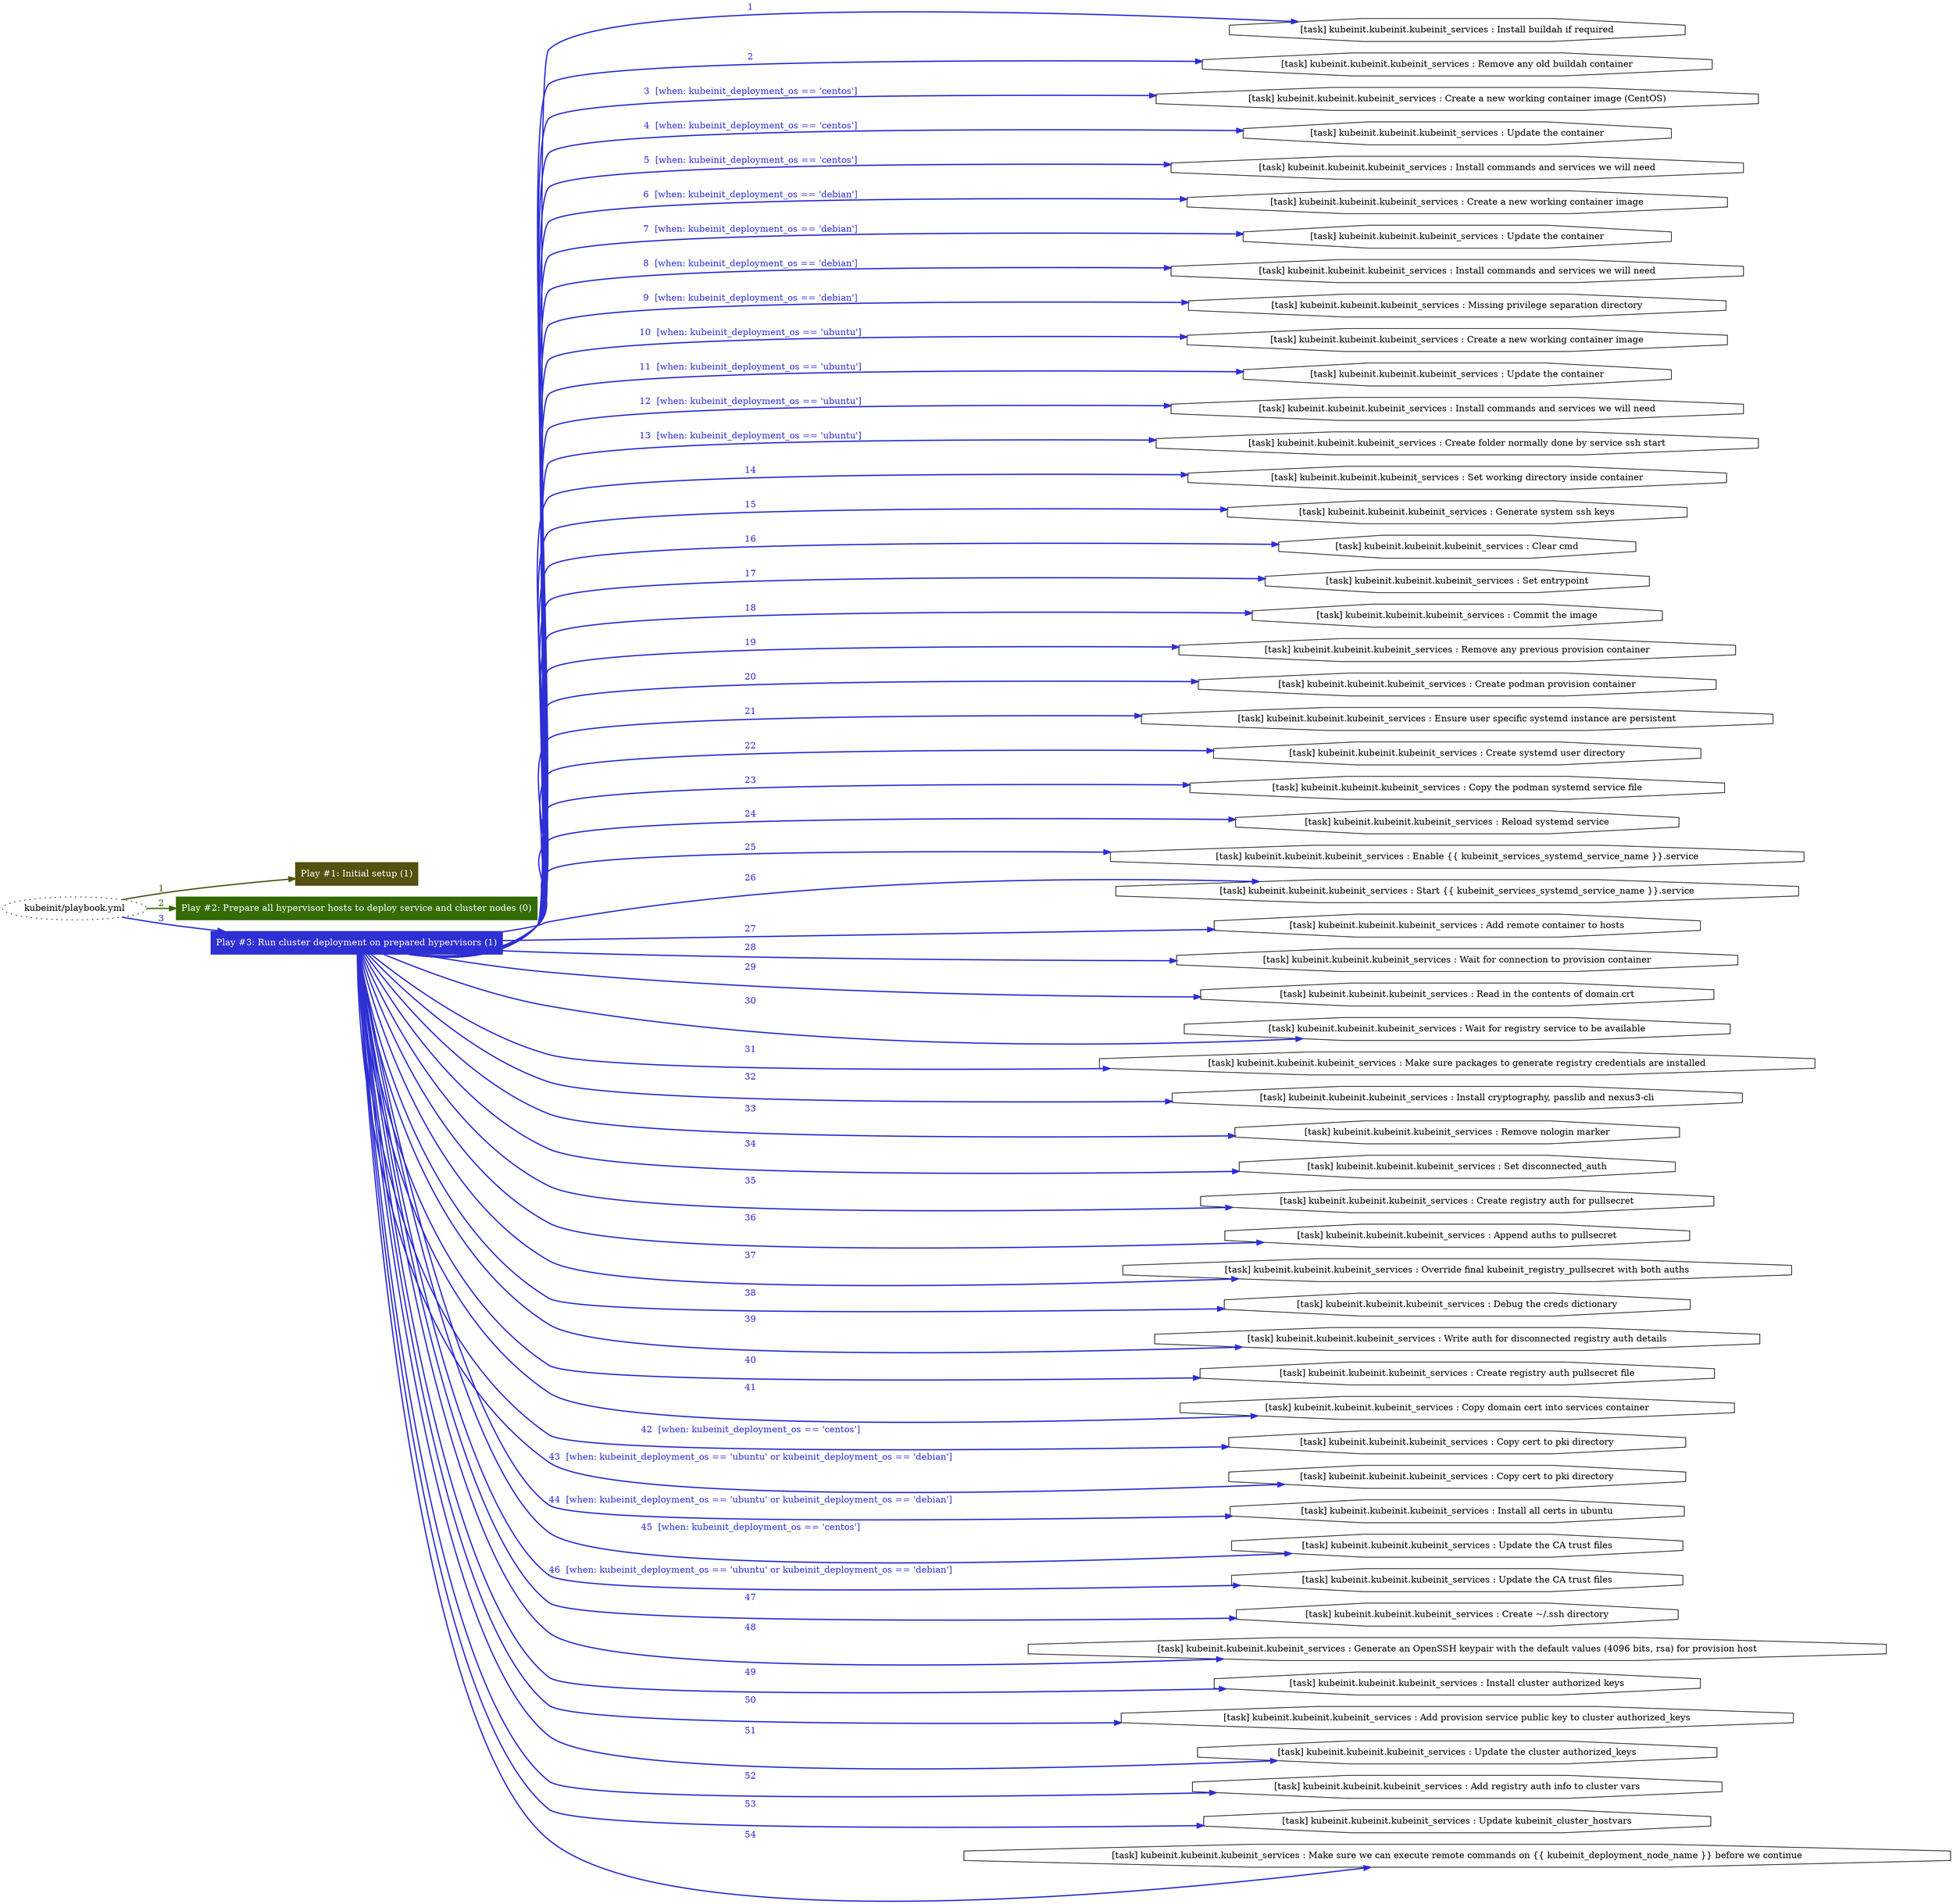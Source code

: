 digraph "kubeinit/playbook.yml "{
	graph [concentrate=true ordering=in rankdir=LR ratio=fill]
	edge [esep=5 sep=10]
	"kubeinit/playbook.yml" [id=root_node style=dotted]
	subgraph "Play #1: Initial setup (1) "{
		"Play #1: Initial setup (1)" [color="#54510e" fontcolor="#ffffff" id="play_ff75f0b4-83cf-4878-a5da-8ffcaaf4b6b9" shape=box style=filled tooltip=localhost]
		"kubeinit/playbook.yml" -> "Play #1: Initial setup (1)" [label=1 color="#54510e" fontcolor="#54510e" id="edge_78e02bdf-a23f-4222-af74-a03a5655ec33" style=bold]
	}
	subgraph "Play #2: Prepare all hypervisor hosts to deploy service and cluster nodes (0) "{
		"Play #2: Prepare all hypervisor hosts to deploy service and cluster nodes (0)" [color="#356b04" fontcolor="#ffffff" id="play_099c554c-ec69-4cd5-a097-c77d21dc4bf7" shape=box style=filled tooltip=""]
		"kubeinit/playbook.yml" -> "Play #2: Prepare all hypervisor hosts to deploy service and cluster nodes (0)" [label=2 color="#356b04" fontcolor="#356b04" id="edge_5a2e9604-33d0-459f-9671-cade6647dbef" style=bold]
	}
	subgraph "Play #3: Run cluster deployment on prepared hypervisors (1) "{
		"Play #3: Run cluster deployment on prepared hypervisors (1)" [color="#2f30d3" fontcolor="#ffffff" id="play_ea9cb650-2e9e-429e-a15c-d0f8755bfd99" shape=box style=filled tooltip=localhost]
		"kubeinit/playbook.yml" -> "Play #3: Run cluster deployment on prepared hypervisors (1)" [label=3 color="#2f30d3" fontcolor="#2f30d3" id="edge_c5c322dc-8b12-442a-aca1-b9c2102df13d" style=bold]
		"task_4634ce47-b25b-4a61-abc1-1f4a2515075e" [label="[task] kubeinit.kubeinit.kubeinit_services : Install buildah if required" id="task_4634ce47-b25b-4a61-abc1-1f4a2515075e" shape=octagon tooltip="[task] kubeinit.kubeinit.kubeinit_services : Install buildah if required"]
		"Play #3: Run cluster deployment on prepared hypervisors (1)" -> "task_4634ce47-b25b-4a61-abc1-1f4a2515075e" [label=1 color="#2f30d3" fontcolor="#2f30d3" id="edge_5539c42f-2fdc-482a-afcb-77a53e2fa36b" style=bold]
		"task_580fa3ab-0e6b-41cc-8181-f7c657a462aa" [label="[task] kubeinit.kubeinit.kubeinit_services : Remove any old buildah container" id="task_580fa3ab-0e6b-41cc-8181-f7c657a462aa" shape=octagon tooltip="[task] kubeinit.kubeinit.kubeinit_services : Remove any old buildah container"]
		"Play #3: Run cluster deployment on prepared hypervisors (1)" -> "task_580fa3ab-0e6b-41cc-8181-f7c657a462aa" [label=2 color="#2f30d3" fontcolor="#2f30d3" id="edge_3c1d4089-6caf-4a7a-bcad-eb59919c6e18" style=bold]
		"task_a349e465-ab3a-4fd1-a88e-ceea141685e0" [label="[task] kubeinit.kubeinit.kubeinit_services : Create a new working container image (CentOS)" id="task_a349e465-ab3a-4fd1-a88e-ceea141685e0" shape=octagon tooltip="[task] kubeinit.kubeinit.kubeinit_services : Create a new working container image (CentOS)"]
		"Play #3: Run cluster deployment on prepared hypervisors (1)" -> "task_a349e465-ab3a-4fd1-a88e-ceea141685e0" [label="3  [when: kubeinit_deployment_os == 'centos']" color="#2f30d3" fontcolor="#2f30d3" id="edge_891108e0-000b-43f6-8ef8-c454deef95cc" style=bold]
		"task_3a7d7c57-598c-4249-99f4-4274f8c5dc12" [label="[task] kubeinit.kubeinit.kubeinit_services : Update the container" id="task_3a7d7c57-598c-4249-99f4-4274f8c5dc12" shape=octagon tooltip="[task] kubeinit.kubeinit.kubeinit_services : Update the container"]
		"Play #3: Run cluster deployment on prepared hypervisors (1)" -> "task_3a7d7c57-598c-4249-99f4-4274f8c5dc12" [label="4  [when: kubeinit_deployment_os == 'centos']" color="#2f30d3" fontcolor="#2f30d3" id="edge_81595225-4dc4-4b58-b2c1-5f28e3c43cdb" style=bold]
		"task_8ec66e6e-ef77-4a6f-9caf-cf8f8ec3036a" [label="[task] kubeinit.kubeinit.kubeinit_services : Install commands and services we will need" id="task_8ec66e6e-ef77-4a6f-9caf-cf8f8ec3036a" shape=octagon tooltip="[task] kubeinit.kubeinit.kubeinit_services : Install commands and services we will need"]
		"Play #3: Run cluster deployment on prepared hypervisors (1)" -> "task_8ec66e6e-ef77-4a6f-9caf-cf8f8ec3036a" [label="5  [when: kubeinit_deployment_os == 'centos']" color="#2f30d3" fontcolor="#2f30d3" id="edge_72605633-40d1-443d-8a17-e29835009cfa" style=bold]
		"task_2173ad58-ec23-4fe1-a898-714113a2f98c" [label="[task] kubeinit.kubeinit.kubeinit_services : Create a new working container image" id="task_2173ad58-ec23-4fe1-a898-714113a2f98c" shape=octagon tooltip="[task] kubeinit.kubeinit.kubeinit_services : Create a new working container image"]
		"Play #3: Run cluster deployment on prepared hypervisors (1)" -> "task_2173ad58-ec23-4fe1-a898-714113a2f98c" [label="6  [when: kubeinit_deployment_os == 'debian']" color="#2f30d3" fontcolor="#2f30d3" id="edge_49ab11c5-da2d-4c2c-a350-d641808e1473" style=bold]
		"task_af1cf08a-2b12-4567-8b8e-b725a062fa0e" [label="[task] kubeinit.kubeinit.kubeinit_services : Update the container" id="task_af1cf08a-2b12-4567-8b8e-b725a062fa0e" shape=octagon tooltip="[task] kubeinit.kubeinit.kubeinit_services : Update the container"]
		"Play #3: Run cluster deployment on prepared hypervisors (1)" -> "task_af1cf08a-2b12-4567-8b8e-b725a062fa0e" [label="7  [when: kubeinit_deployment_os == 'debian']" color="#2f30d3" fontcolor="#2f30d3" id="edge_81adc63a-6764-4253-a3c6-319f4e514399" style=bold]
		"task_4b85a723-0d9d-4b22-9d84-ae895d39ffb4" [label="[task] kubeinit.kubeinit.kubeinit_services : Install commands and services we will need" id="task_4b85a723-0d9d-4b22-9d84-ae895d39ffb4" shape=octagon tooltip="[task] kubeinit.kubeinit.kubeinit_services : Install commands and services we will need"]
		"Play #3: Run cluster deployment on prepared hypervisors (1)" -> "task_4b85a723-0d9d-4b22-9d84-ae895d39ffb4" [label="8  [when: kubeinit_deployment_os == 'debian']" color="#2f30d3" fontcolor="#2f30d3" id="edge_64abb8e9-88a7-43ce-a93e-f9885f12e296" style=bold]
		"task_09ff8927-71d7-4fed-b4c8-9c2085b5a289" [label="[task] kubeinit.kubeinit.kubeinit_services : Missing privilege separation directory" id="task_09ff8927-71d7-4fed-b4c8-9c2085b5a289" shape=octagon tooltip="[task] kubeinit.kubeinit.kubeinit_services : Missing privilege separation directory"]
		"Play #3: Run cluster deployment on prepared hypervisors (1)" -> "task_09ff8927-71d7-4fed-b4c8-9c2085b5a289" [label="9  [when: kubeinit_deployment_os == 'debian']" color="#2f30d3" fontcolor="#2f30d3" id="edge_2ce03bae-ffea-4da7-8de6-878ad56186ee" style=bold]
		"task_ebaf0da0-55bc-4ec8-88d1-160605121dd4" [label="[task] kubeinit.kubeinit.kubeinit_services : Create a new working container image" id="task_ebaf0da0-55bc-4ec8-88d1-160605121dd4" shape=octagon tooltip="[task] kubeinit.kubeinit.kubeinit_services : Create a new working container image"]
		"Play #3: Run cluster deployment on prepared hypervisors (1)" -> "task_ebaf0da0-55bc-4ec8-88d1-160605121dd4" [label="10  [when: kubeinit_deployment_os == 'ubuntu']" color="#2f30d3" fontcolor="#2f30d3" id="edge_8f15c638-5075-4652-b7da-1b28743bc822" style=bold]
		"task_89544bdb-4622-463b-83d7-8716207d68a2" [label="[task] kubeinit.kubeinit.kubeinit_services : Update the container" id="task_89544bdb-4622-463b-83d7-8716207d68a2" shape=octagon tooltip="[task] kubeinit.kubeinit.kubeinit_services : Update the container"]
		"Play #3: Run cluster deployment on prepared hypervisors (1)" -> "task_89544bdb-4622-463b-83d7-8716207d68a2" [label="11  [when: kubeinit_deployment_os == 'ubuntu']" color="#2f30d3" fontcolor="#2f30d3" id="edge_29542cd5-5e53-421e-9061-8b802422619e" style=bold]
		"task_b8fde8b9-2b8f-4636-9425-9f8f6df80282" [label="[task] kubeinit.kubeinit.kubeinit_services : Install commands and services we will need" id="task_b8fde8b9-2b8f-4636-9425-9f8f6df80282" shape=octagon tooltip="[task] kubeinit.kubeinit.kubeinit_services : Install commands and services we will need"]
		"Play #3: Run cluster deployment on prepared hypervisors (1)" -> "task_b8fde8b9-2b8f-4636-9425-9f8f6df80282" [label="12  [when: kubeinit_deployment_os == 'ubuntu']" color="#2f30d3" fontcolor="#2f30d3" id="edge_2069f07c-bfa8-4a2a-b412-bac97a4c49dd" style=bold]
		"task_128a671b-c50c-4e4c-b6c6-22133a74f614" [label="[task] kubeinit.kubeinit.kubeinit_services : Create folder normally done by service ssh start" id="task_128a671b-c50c-4e4c-b6c6-22133a74f614" shape=octagon tooltip="[task] kubeinit.kubeinit.kubeinit_services : Create folder normally done by service ssh start"]
		"Play #3: Run cluster deployment on prepared hypervisors (1)" -> "task_128a671b-c50c-4e4c-b6c6-22133a74f614" [label="13  [when: kubeinit_deployment_os == 'ubuntu']" color="#2f30d3" fontcolor="#2f30d3" id="edge_7aaef096-4c70-44aa-9ef6-ce01858d63f7" style=bold]
		"task_d0573139-0ff8-4ccc-939f-cf2653b109dc" [label="[task] kubeinit.kubeinit.kubeinit_services : Set working directory inside container" id="task_d0573139-0ff8-4ccc-939f-cf2653b109dc" shape=octagon tooltip="[task] kubeinit.kubeinit.kubeinit_services : Set working directory inside container"]
		"Play #3: Run cluster deployment on prepared hypervisors (1)" -> "task_d0573139-0ff8-4ccc-939f-cf2653b109dc" [label=14 color="#2f30d3" fontcolor="#2f30d3" id="edge_34f76d8c-447b-458e-b667-3b7681268de4" style=bold]
		"task_3ba2a713-dcfd-4df2-9304-ec1106134b64" [label="[task] kubeinit.kubeinit.kubeinit_services : Generate system ssh keys" id="task_3ba2a713-dcfd-4df2-9304-ec1106134b64" shape=octagon tooltip="[task] kubeinit.kubeinit.kubeinit_services : Generate system ssh keys"]
		"Play #3: Run cluster deployment on prepared hypervisors (1)" -> "task_3ba2a713-dcfd-4df2-9304-ec1106134b64" [label=15 color="#2f30d3" fontcolor="#2f30d3" id="edge_1d737472-94d4-4f99-b15e-d46f5cf67e68" style=bold]
		"task_d2af1998-b4e6-476c-8ee1-823ad59d44ee" [label="[task] kubeinit.kubeinit.kubeinit_services : Clear cmd" id="task_d2af1998-b4e6-476c-8ee1-823ad59d44ee" shape=octagon tooltip="[task] kubeinit.kubeinit.kubeinit_services : Clear cmd"]
		"Play #3: Run cluster deployment on prepared hypervisors (1)" -> "task_d2af1998-b4e6-476c-8ee1-823ad59d44ee" [label=16 color="#2f30d3" fontcolor="#2f30d3" id="edge_1a7c574e-21cb-4243-8b24-a82c1fab9d9f" style=bold]
		"task_ff8e130f-91c7-42d9-9937-5582a4a541bc" [label="[task] kubeinit.kubeinit.kubeinit_services : Set entrypoint" id="task_ff8e130f-91c7-42d9-9937-5582a4a541bc" shape=octagon tooltip="[task] kubeinit.kubeinit.kubeinit_services : Set entrypoint"]
		"Play #3: Run cluster deployment on prepared hypervisors (1)" -> "task_ff8e130f-91c7-42d9-9937-5582a4a541bc" [label=17 color="#2f30d3" fontcolor="#2f30d3" id="edge_d9d14a87-3895-4ddd-ac7e-070055873892" style=bold]
		"task_e6777937-21f0-491b-a67e-1dbb3d626e53" [label="[task] kubeinit.kubeinit.kubeinit_services : Commit the image" id="task_e6777937-21f0-491b-a67e-1dbb3d626e53" shape=octagon tooltip="[task] kubeinit.kubeinit.kubeinit_services : Commit the image"]
		"Play #3: Run cluster deployment on prepared hypervisors (1)" -> "task_e6777937-21f0-491b-a67e-1dbb3d626e53" [label=18 color="#2f30d3" fontcolor="#2f30d3" id="edge_dd8d3a81-75ad-48af-93aa-6dfaad20d038" style=bold]
		"task_bb73e92e-88ba-488c-8df9-82e3c98a02f5" [label="[task] kubeinit.kubeinit.kubeinit_services : Remove any previous provision container" id="task_bb73e92e-88ba-488c-8df9-82e3c98a02f5" shape=octagon tooltip="[task] kubeinit.kubeinit.kubeinit_services : Remove any previous provision container"]
		"Play #3: Run cluster deployment on prepared hypervisors (1)" -> "task_bb73e92e-88ba-488c-8df9-82e3c98a02f5" [label=19 color="#2f30d3" fontcolor="#2f30d3" id="edge_06b9b989-8fe6-4380-b6c2-dafd19d9f593" style=bold]
		"task_e51a73bb-ef37-4aa4-95a2-1de278e93c02" [label="[task] kubeinit.kubeinit.kubeinit_services : Create podman provision container" id="task_e51a73bb-ef37-4aa4-95a2-1de278e93c02" shape=octagon tooltip="[task] kubeinit.kubeinit.kubeinit_services : Create podman provision container"]
		"Play #3: Run cluster deployment on prepared hypervisors (1)" -> "task_e51a73bb-ef37-4aa4-95a2-1de278e93c02" [label=20 color="#2f30d3" fontcolor="#2f30d3" id="edge_8fa67ec6-1f82-42ea-8553-1144f9127622" style=bold]
		"task_fc89d848-a1a9-4d5e-9925-6bde4fec9822" [label="[task] kubeinit.kubeinit.kubeinit_services : Ensure user specific systemd instance are persistent" id="task_fc89d848-a1a9-4d5e-9925-6bde4fec9822" shape=octagon tooltip="[task] kubeinit.kubeinit.kubeinit_services : Ensure user specific systemd instance are persistent"]
		"Play #3: Run cluster deployment on prepared hypervisors (1)" -> "task_fc89d848-a1a9-4d5e-9925-6bde4fec9822" [label=21 color="#2f30d3" fontcolor="#2f30d3" id="edge_6d182a7b-7300-4e81-9db6-6d03cef191e9" style=bold]
		"task_b60ca037-9382-42de-bcfa-2c80aac282d9" [label="[task] kubeinit.kubeinit.kubeinit_services : Create systemd user directory" id="task_b60ca037-9382-42de-bcfa-2c80aac282d9" shape=octagon tooltip="[task] kubeinit.kubeinit.kubeinit_services : Create systemd user directory"]
		"Play #3: Run cluster deployment on prepared hypervisors (1)" -> "task_b60ca037-9382-42de-bcfa-2c80aac282d9" [label=22 color="#2f30d3" fontcolor="#2f30d3" id="edge_a3934f4e-fde7-4c01-b5f6-ed1fbee72d0d" style=bold]
		"task_ce480309-e311-4603-ba44-8de587dc90dc" [label="[task] kubeinit.kubeinit.kubeinit_services : Copy the podman systemd service file" id="task_ce480309-e311-4603-ba44-8de587dc90dc" shape=octagon tooltip="[task] kubeinit.kubeinit.kubeinit_services : Copy the podman systemd service file"]
		"Play #3: Run cluster deployment on prepared hypervisors (1)" -> "task_ce480309-e311-4603-ba44-8de587dc90dc" [label=23 color="#2f30d3" fontcolor="#2f30d3" id="edge_da0555c3-837e-45c5-8222-e465df7277fe" style=bold]
		"task_dcd3bf1c-7a0b-42a8-beeb-06516ab82647" [label="[task] kubeinit.kubeinit.kubeinit_services : Reload systemd service" id="task_dcd3bf1c-7a0b-42a8-beeb-06516ab82647" shape=octagon tooltip="[task] kubeinit.kubeinit.kubeinit_services : Reload systemd service"]
		"Play #3: Run cluster deployment on prepared hypervisors (1)" -> "task_dcd3bf1c-7a0b-42a8-beeb-06516ab82647" [label=24 color="#2f30d3" fontcolor="#2f30d3" id="edge_78a14fde-2d0a-4cc8-8dd1-a19f11ca9275" style=bold]
		"task_0457950d-75d9-47d8-bd7e-c1bcc30c2400" [label="[task] kubeinit.kubeinit.kubeinit_services : Enable {{ kubeinit_services_systemd_service_name }}.service" id="task_0457950d-75d9-47d8-bd7e-c1bcc30c2400" shape=octagon tooltip="[task] kubeinit.kubeinit.kubeinit_services : Enable {{ kubeinit_services_systemd_service_name }}.service"]
		"Play #3: Run cluster deployment on prepared hypervisors (1)" -> "task_0457950d-75d9-47d8-bd7e-c1bcc30c2400" [label=25 color="#2f30d3" fontcolor="#2f30d3" id="edge_d31354f8-806b-4cd0-8369-0c19b333b922" style=bold]
		"task_2cd64b8b-bd5b-4bf4-8a46-d851ac790ae4" [label="[task] kubeinit.kubeinit.kubeinit_services : Start {{ kubeinit_services_systemd_service_name }}.service" id="task_2cd64b8b-bd5b-4bf4-8a46-d851ac790ae4" shape=octagon tooltip="[task] kubeinit.kubeinit.kubeinit_services : Start {{ kubeinit_services_systemd_service_name }}.service"]
		"Play #3: Run cluster deployment on prepared hypervisors (1)" -> "task_2cd64b8b-bd5b-4bf4-8a46-d851ac790ae4" [label=26 color="#2f30d3" fontcolor="#2f30d3" id="edge_3ddd8925-af2e-4f0e-901f-95d1bee0476b" style=bold]
		"task_e347b071-a029-4621-95c5-f27936e82189" [label="[task] kubeinit.kubeinit.kubeinit_services : Add remote container to hosts" id="task_e347b071-a029-4621-95c5-f27936e82189" shape=octagon tooltip="[task] kubeinit.kubeinit.kubeinit_services : Add remote container to hosts"]
		"Play #3: Run cluster deployment on prepared hypervisors (1)" -> "task_e347b071-a029-4621-95c5-f27936e82189" [label=27 color="#2f30d3" fontcolor="#2f30d3" id="edge_fd733f28-86d1-4010-9f7d-9ae71f7519e1" style=bold]
		"task_99c1ff8c-1c6e-4d13-bac2-0b8fbf77ce59" [label="[task] kubeinit.kubeinit.kubeinit_services : Wait for connection to provision container" id="task_99c1ff8c-1c6e-4d13-bac2-0b8fbf77ce59" shape=octagon tooltip="[task] kubeinit.kubeinit.kubeinit_services : Wait for connection to provision container"]
		"Play #3: Run cluster deployment on prepared hypervisors (1)" -> "task_99c1ff8c-1c6e-4d13-bac2-0b8fbf77ce59" [label=28 color="#2f30d3" fontcolor="#2f30d3" id="edge_8f7f9b23-9c96-4ace-8a4b-c015a47da568" style=bold]
		"task_4b5c1a0a-9650-4dc3-a1b9-637f9f1c6f39" [label="[task] kubeinit.kubeinit.kubeinit_services : Read in the contents of domain.crt" id="task_4b5c1a0a-9650-4dc3-a1b9-637f9f1c6f39" shape=octagon tooltip="[task] kubeinit.kubeinit.kubeinit_services : Read in the contents of domain.crt"]
		"Play #3: Run cluster deployment on prepared hypervisors (1)" -> "task_4b5c1a0a-9650-4dc3-a1b9-637f9f1c6f39" [label=29 color="#2f30d3" fontcolor="#2f30d3" id="edge_cb787dee-f07b-4a07-8415-f21cee6633fa" style=bold]
		"task_2f1e89c8-35e8-4d6d-a038-2840bab950d6" [label="[task] kubeinit.kubeinit.kubeinit_services : Wait for registry service to be available" id="task_2f1e89c8-35e8-4d6d-a038-2840bab950d6" shape=octagon tooltip="[task] kubeinit.kubeinit.kubeinit_services : Wait for registry service to be available"]
		"Play #3: Run cluster deployment on prepared hypervisors (1)" -> "task_2f1e89c8-35e8-4d6d-a038-2840bab950d6" [label=30 color="#2f30d3" fontcolor="#2f30d3" id="edge_bcdb7993-57a6-4ecc-80d1-859f0a484148" style=bold]
		"task_076c6bf2-b50a-4dc1-8c59-49a9d219f708" [label="[task] kubeinit.kubeinit.kubeinit_services : Make sure packages to generate registry credentials are installed" id="task_076c6bf2-b50a-4dc1-8c59-49a9d219f708" shape=octagon tooltip="[task] kubeinit.kubeinit.kubeinit_services : Make sure packages to generate registry credentials are installed"]
		"Play #3: Run cluster deployment on prepared hypervisors (1)" -> "task_076c6bf2-b50a-4dc1-8c59-49a9d219f708" [label=31 color="#2f30d3" fontcolor="#2f30d3" id="edge_9ceac5e2-4b45-4b3d-945e-8edb1c95cf67" style=bold]
		"task_7ffebc9a-0b21-43d8-91bf-adf8a0172dc8" [label="[task] kubeinit.kubeinit.kubeinit_services : Install cryptography, passlib and nexus3-cli" id="task_7ffebc9a-0b21-43d8-91bf-adf8a0172dc8" shape=octagon tooltip="[task] kubeinit.kubeinit.kubeinit_services : Install cryptography, passlib and nexus3-cli"]
		"Play #3: Run cluster deployment on prepared hypervisors (1)" -> "task_7ffebc9a-0b21-43d8-91bf-adf8a0172dc8" [label=32 color="#2f30d3" fontcolor="#2f30d3" id="edge_5fe4052a-9a0c-4259-9bb1-a9ac76b3e235" style=bold]
		"task_1144157b-7fe6-410b-840d-af237ecd6ebf" [label="[task] kubeinit.kubeinit.kubeinit_services : Remove nologin marker" id="task_1144157b-7fe6-410b-840d-af237ecd6ebf" shape=octagon tooltip="[task] kubeinit.kubeinit.kubeinit_services : Remove nologin marker"]
		"Play #3: Run cluster deployment on prepared hypervisors (1)" -> "task_1144157b-7fe6-410b-840d-af237ecd6ebf" [label=33 color="#2f30d3" fontcolor="#2f30d3" id="edge_98a824db-3946-430b-87da-f8a099eedc42" style=bold]
		"task_0a57fe1d-455d-46e8-91df-a0ea99a80ec9" [label="[task] kubeinit.kubeinit.kubeinit_services : Set disconnected_auth" id="task_0a57fe1d-455d-46e8-91df-a0ea99a80ec9" shape=octagon tooltip="[task] kubeinit.kubeinit.kubeinit_services : Set disconnected_auth"]
		"Play #3: Run cluster deployment on prepared hypervisors (1)" -> "task_0a57fe1d-455d-46e8-91df-a0ea99a80ec9" [label=34 color="#2f30d3" fontcolor="#2f30d3" id="edge_e5d2cef2-c35a-46c1-b80e-8811b0791e30" style=bold]
		"task_ee59486b-84bb-48cb-9a70-efa5b8d7114c" [label="[task] kubeinit.kubeinit.kubeinit_services : Create registry auth for pullsecret" id="task_ee59486b-84bb-48cb-9a70-efa5b8d7114c" shape=octagon tooltip="[task] kubeinit.kubeinit.kubeinit_services : Create registry auth for pullsecret"]
		"Play #3: Run cluster deployment on prepared hypervisors (1)" -> "task_ee59486b-84bb-48cb-9a70-efa5b8d7114c" [label=35 color="#2f30d3" fontcolor="#2f30d3" id="edge_bdcbd161-192b-4408-bdde-673855c696f3" style=bold]
		"task_240516e2-4606-4088-a58e-e736b8a5fa17" [label="[task] kubeinit.kubeinit.kubeinit_services : Append auths to pullsecret" id="task_240516e2-4606-4088-a58e-e736b8a5fa17" shape=octagon tooltip="[task] kubeinit.kubeinit.kubeinit_services : Append auths to pullsecret"]
		"Play #3: Run cluster deployment on prepared hypervisors (1)" -> "task_240516e2-4606-4088-a58e-e736b8a5fa17" [label=36 color="#2f30d3" fontcolor="#2f30d3" id="edge_2702ec69-22a7-40db-a4ba-1fafd55b1ebc" style=bold]
		"task_309d9738-062f-4dbb-9a93-9f62432a12b9" [label="[task] kubeinit.kubeinit.kubeinit_services : Override final kubeinit_registry_pullsecret with both auths" id="task_309d9738-062f-4dbb-9a93-9f62432a12b9" shape=octagon tooltip="[task] kubeinit.kubeinit.kubeinit_services : Override final kubeinit_registry_pullsecret with both auths"]
		"Play #3: Run cluster deployment on prepared hypervisors (1)" -> "task_309d9738-062f-4dbb-9a93-9f62432a12b9" [label=37 color="#2f30d3" fontcolor="#2f30d3" id="edge_b991f37f-8c11-41f6-9e99-de7d62af6d65" style=bold]
		"task_285c150e-3a0c-4d8e-bc83-04cddc24d411" [label="[task] kubeinit.kubeinit.kubeinit_services : Debug the creds dictionary" id="task_285c150e-3a0c-4d8e-bc83-04cddc24d411" shape=octagon tooltip="[task] kubeinit.kubeinit.kubeinit_services : Debug the creds dictionary"]
		"Play #3: Run cluster deployment on prepared hypervisors (1)" -> "task_285c150e-3a0c-4d8e-bc83-04cddc24d411" [label=38 color="#2f30d3" fontcolor="#2f30d3" id="edge_9fc24596-1407-468b-94d4-43664a6f20c6" style=bold]
		"task_e7889673-ee3c-4002-b589-a5fb2ecb2f09" [label="[task] kubeinit.kubeinit.kubeinit_services : Write auth for disconnected registry auth details" id="task_e7889673-ee3c-4002-b589-a5fb2ecb2f09" shape=octagon tooltip="[task] kubeinit.kubeinit.kubeinit_services : Write auth for disconnected registry auth details"]
		"Play #3: Run cluster deployment on prepared hypervisors (1)" -> "task_e7889673-ee3c-4002-b589-a5fb2ecb2f09" [label=39 color="#2f30d3" fontcolor="#2f30d3" id="edge_9ffc5893-2a4e-47aa-8ef1-51f9bc86def9" style=bold]
		"task_1c6cec22-f699-449b-a281-31f4b5a73d1a" [label="[task] kubeinit.kubeinit.kubeinit_services : Create registry auth pullsecret file" id="task_1c6cec22-f699-449b-a281-31f4b5a73d1a" shape=octagon tooltip="[task] kubeinit.kubeinit.kubeinit_services : Create registry auth pullsecret file"]
		"Play #3: Run cluster deployment on prepared hypervisors (1)" -> "task_1c6cec22-f699-449b-a281-31f4b5a73d1a" [label=40 color="#2f30d3" fontcolor="#2f30d3" id="edge_7cbf0b23-59f7-4c95-b532-3bbe163a1be8" style=bold]
		"task_5ad6f30a-bcea-4298-9fe6-45f4053fda60" [label="[task] kubeinit.kubeinit.kubeinit_services : Copy domain cert into services container" id="task_5ad6f30a-bcea-4298-9fe6-45f4053fda60" shape=octagon tooltip="[task] kubeinit.kubeinit.kubeinit_services : Copy domain cert into services container"]
		"Play #3: Run cluster deployment on prepared hypervisors (1)" -> "task_5ad6f30a-bcea-4298-9fe6-45f4053fda60" [label=41 color="#2f30d3" fontcolor="#2f30d3" id="edge_9e4e456a-092f-4e72-ba8f-ecab7bfeda67" style=bold]
		"task_bf68a29b-cd54-41b2-84e6-f09cccdb2317" [label="[task] kubeinit.kubeinit.kubeinit_services : Copy cert to pki directory" id="task_bf68a29b-cd54-41b2-84e6-f09cccdb2317" shape=octagon tooltip="[task] kubeinit.kubeinit.kubeinit_services : Copy cert to pki directory"]
		"Play #3: Run cluster deployment on prepared hypervisors (1)" -> "task_bf68a29b-cd54-41b2-84e6-f09cccdb2317" [label="42  [when: kubeinit_deployment_os == 'centos']" color="#2f30d3" fontcolor="#2f30d3" id="edge_20e10fd8-5c9b-4bd0-b98d-0584a2dde671" style=bold]
		"task_94d0f2c5-e352-471e-98e1-8a8322d9629d" [label="[task] kubeinit.kubeinit.kubeinit_services : Copy cert to pki directory" id="task_94d0f2c5-e352-471e-98e1-8a8322d9629d" shape=octagon tooltip="[task] kubeinit.kubeinit.kubeinit_services : Copy cert to pki directory"]
		"Play #3: Run cluster deployment on prepared hypervisors (1)" -> "task_94d0f2c5-e352-471e-98e1-8a8322d9629d" [label="43  [when: kubeinit_deployment_os == 'ubuntu' or kubeinit_deployment_os == 'debian']" color="#2f30d3" fontcolor="#2f30d3" id="edge_8ddd82fd-90f6-4b35-b8da-8270cad3bd3e" style=bold]
		"task_afc692a0-a2bd-44e1-9cc4-23d9d977003e" [label="[task] kubeinit.kubeinit.kubeinit_services : Install all certs in ubuntu" id="task_afc692a0-a2bd-44e1-9cc4-23d9d977003e" shape=octagon tooltip="[task] kubeinit.kubeinit.kubeinit_services : Install all certs in ubuntu"]
		"Play #3: Run cluster deployment on prepared hypervisors (1)" -> "task_afc692a0-a2bd-44e1-9cc4-23d9d977003e" [label="44  [when: kubeinit_deployment_os == 'ubuntu' or kubeinit_deployment_os == 'debian']" color="#2f30d3" fontcolor="#2f30d3" id="edge_6f0a3adb-644a-4e47-ae97-0310aa1240af" style=bold]
		"task_be4076ae-54c3-4d6c-8d8c-5d3b027ba5b9" [label="[task] kubeinit.kubeinit.kubeinit_services : Update the CA trust files" id="task_be4076ae-54c3-4d6c-8d8c-5d3b027ba5b9" shape=octagon tooltip="[task] kubeinit.kubeinit.kubeinit_services : Update the CA trust files"]
		"Play #3: Run cluster deployment on prepared hypervisors (1)" -> "task_be4076ae-54c3-4d6c-8d8c-5d3b027ba5b9" [label="45  [when: kubeinit_deployment_os == 'centos']" color="#2f30d3" fontcolor="#2f30d3" id="edge_14230076-2574-480f-82aa-ced03cf4a828" style=bold]
		"task_882f5591-6a4c-41d5-9058-3f4aa6e07749" [label="[task] kubeinit.kubeinit.kubeinit_services : Update the CA trust files" id="task_882f5591-6a4c-41d5-9058-3f4aa6e07749" shape=octagon tooltip="[task] kubeinit.kubeinit.kubeinit_services : Update the CA trust files"]
		"Play #3: Run cluster deployment on prepared hypervisors (1)" -> "task_882f5591-6a4c-41d5-9058-3f4aa6e07749" [label="46  [when: kubeinit_deployment_os == 'ubuntu' or kubeinit_deployment_os == 'debian']" color="#2f30d3" fontcolor="#2f30d3" id="edge_72fbf781-7225-441e-8c42-5363a96f70e9" style=bold]
		"task_04aa3bd3-e847-48de-9537-8fe542351840" [label="[task] kubeinit.kubeinit.kubeinit_services : Create ~/.ssh directory" id="task_04aa3bd3-e847-48de-9537-8fe542351840" shape=octagon tooltip="[task] kubeinit.kubeinit.kubeinit_services : Create ~/.ssh directory"]
		"Play #3: Run cluster deployment on prepared hypervisors (1)" -> "task_04aa3bd3-e847-48de-9537-8fe542351840" [label=47 color="#2f30d3" fontcolor="#2f30d3" id="edge_aa008015-d259-474f-94b1-e142218f1b6f" style=bold]
		"task_3aee7c53-c4d3-40d3-8823-f9dc73a4a3be" [label="[task] kubeinit.kubeinit.kubeinit_services : Generate an OpenSSH keypair with the default values (4096 bits, rsa) for provision host" id="task_3aee7c53-c4d3-40d3-8823-f9dc73a4a3be" shape=octagon tooltip="[task] kubeinit.kubeinit.kubeinit_services : Generate an OpenSSH keypair with the default values (4096 bits, rsa) for provision host"]
		"Play #3: Run cluster deployment on prepared hypervisors (1)" -> "task_3aee7c53-c4d3-40d3-8823-f9dc73a4a3be" [label=48 color="#2f30d3" fontcolor="#2f30d3" id="edge_3207631f-021a-4616-a315-cd27a5de9c07" style=bold]
		"task_eb6ff11d-0f0d-400f-a88c-66bff0bdd702" [label="[task] kubeinit.kubeinit.kubeinit_services : Install cluster authorized keys" id="task_eb6ff11d-0f0d-400f-a88c-66bff0bdd702" shape=octagon tooltip="[task] kubeinit.kubeinit.kubeinit_services : Install cluster authorized keys"]
		"Play #3: Run cluster deployment on prepared hypervisors (1)" -> "task_eb6ff11d-0f0d-400f-a88c-66bff0bdd702" [label=49 color="#2f30d3" fontcolor="#2f30d3" id="edge_b008af4e-09e5-461e-97ad-43e8e1d092b4" style=bold]
		"task_9ee51fbe-3d83-4b93-ab28-ac8035bb3241" [label="[task] kubeinit.kubeinit.kubeinit_services : Add provision service public key to cluster authorized_keys" id="task_9ee51fbe-3d83-4b93-ab28-ac8035bb3241" shape=octagon tooltip="[task] kubeinit.kubeinit.kubeinit_services : Add provision service public key to cluster authorized_keys"]
		"Play #3: Run cluster deployment on prepared hypervisors (1)" -> "task_9ee51fbe-3d83-4b93-ab28-ac8035bb3241" [label=50 color="#2f30d3" fontcolor="#2f30d3" id="edge_6a342b2f-8de5-4fe5-be28-3f4d0e94f147" style=bold]
		"task_97ba4a59-4b21-4557-ba86-be3d423b0309" [label="[task] kubeinit.kubeinit.kubeinit_services : Update the cluster authorized_keys" id="task_97ba4a59-4b21-4557-ba86-be3d423b0309" shape=octagon tooltip="[task] kubeinit.kubeinit.kubeinit_services : Update the cluster authorized_keys"]
		"Play #3: Run cluster deployment on prepared hypervisors (1)" -> "task_97ba4a59-4b21-4557-ba86-be3d423b0309" [label=51 color="#2f30d3" fontcolor="#2f30d3" id="edge_a42beb1f-536c-4e6b-bbaf-671d0bc8a47b" style=bold]
		"task_3ee86bda-c56b-49fb-8104-1283331857a1" [label="[task] kubeinit.kubeinit.kubeinit_services : Add registry auth info to cluster vars" id="task_3ee86bda-c56b-49fb-8104-1283331857a1" shape=octagon tooltip="[task] kubeinit.kubeinit.kubeinit_services : Add registry auth info to cluster vars"]
		"Play #3: Run cluster deployment on prepared hypervisors (1)" -> "task_3ee86bda-c56b-49fb-8104-1283331857a1" [label=52 color="#2f30d3" fontcolor="#2f30d3" id="edge_12c1a2a4-6005-4da0-adfa-76a9b597bcd2" style=bold]
		"task_3c926f3c-c9e5-4867-af0f-7aa5a8280486" [label="[task] kubeinit.kubeinit.kubeinit_services : Update kubeinit_cluster_hostvars" id="task_3c926f3c-c9e5-4867-af0f-7aa5a8280486" shape=octagon tooltip="[task] kubeinit.kubeinit.kubeinit_services : Update kubeinit_cluster_hostvars"]
		"Play #3: Run cluster deployment on prepared hypervisors (1)" -> "task_3c926f3c-c9e5-4867-af0f-7aa5a8280486" [label=53 color="#2f30d3" fontcolor="#2f30d3" id="edge_96b49507-0aab-4c5b-b7ae-ea0aea0dc69c" style=bold]
		"task_69f513af-6383-4f2e-8475-35e5e3b85c59" [label="[task] kubeinit.kubeinit.kubeinit_services : Make sure we can execute remote commands on {{ kubeinit_deployment_node_name }} before we continue" id="task_69f513af-6383-4f2e-8475-35e5e3b85c59" shape=octagon tooltip="[task] kubeinit.kubeinit.kubeinit_services : Make sure we can execute remote commands on {{ kubeinit_deployment_node_name }} before we continue"]
		"Play #3: Run cluster deployment on prepared hypervisors (1)" -> "task_69f513af-6383-4f2e-8475-35e5e3b85c59" [label=54 color="#2f30d3" fontcolor="#2f30d3" id="edge_9abba740-e9bb-4918-b641-910d9354dc57" style=bold]
	}
}
